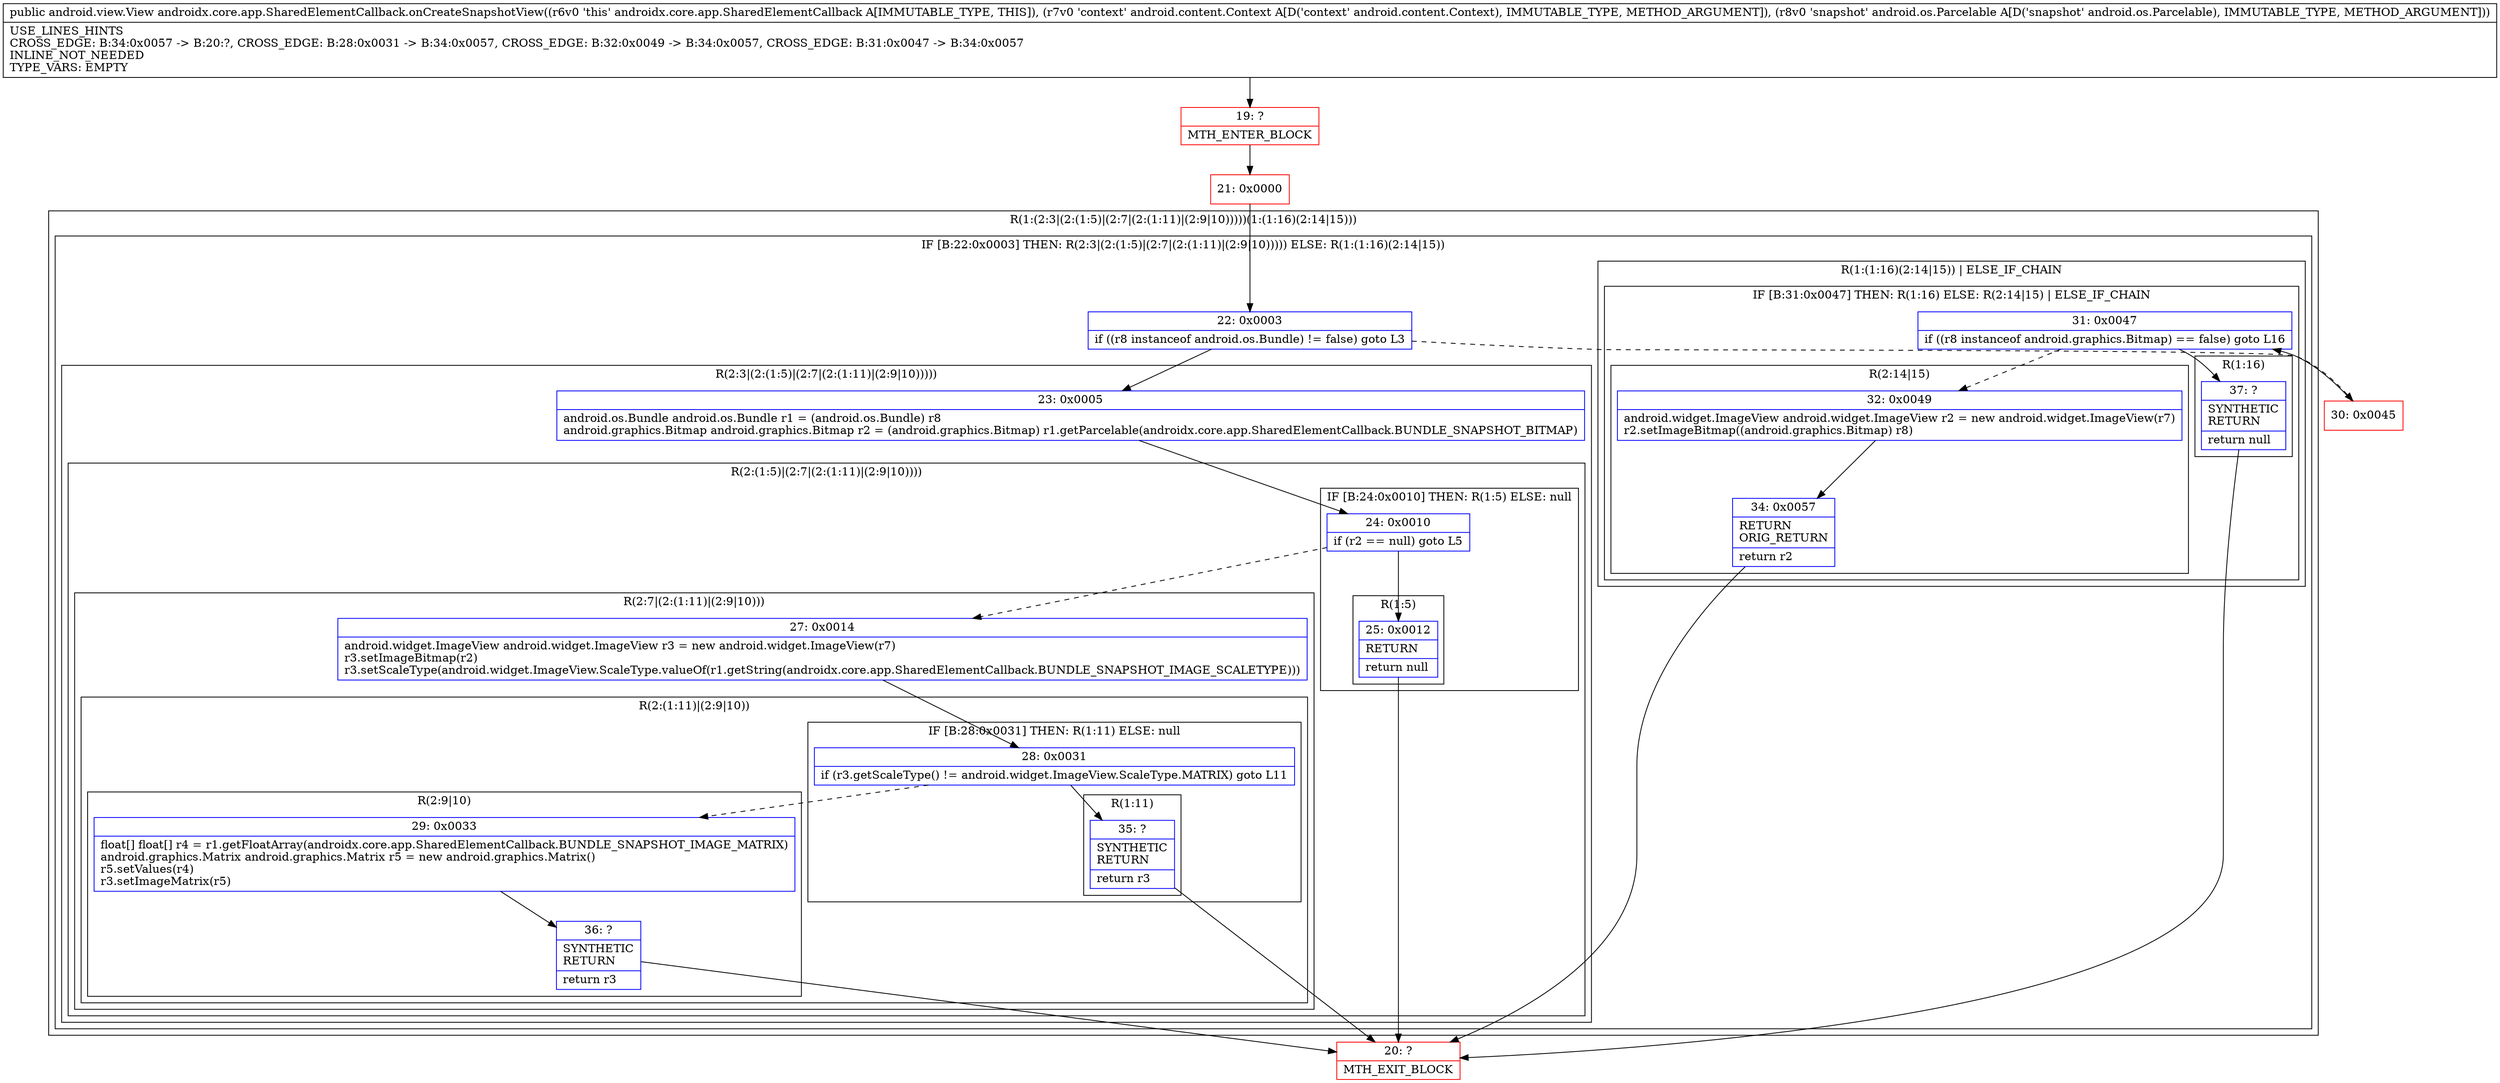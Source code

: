 digraph "CFG forandroidx.core.app.SharedElementCallback.onCreateSnapshotView(Landroid\/content\/Context;Landroid\/os\/Parcelable;)Landroid\/view\/View;" {
subgraph cluster_Region_692142974 {
label = "R(1:(2:3|(2:(1:5)|(2:7|(2:(1:11)|(2:9|10)))))(1:(1:16)(2:14|15)))";
node [shape=record,color=blue];
subgraph cluster_IfRegion_43090029 {
label = "IF [B:22:0x0003] THEN: R(2:3|(2:(1:5)|(2:7|(2:(1:11)|(2:9|10))))) ELSE: R(1:(1:16)(2:14|15))";
node [shape=record,color=blue];
Node_22 [shape=record,label="{22\:\ 0x0003|if ((r8 instanceof android.os.Bundle) != false) goto L3\l}"];
subgraph cluster_Region_542961550 {
label = "R(2:3|(2:(1:5)|(2:7|(2:(1:11)|(2:9|10)))))";
node [shape=record,color=blue];
Node_23 [shape=record,label="{23\:\ 0x0005|android.os.Bundle android.os.Bundle r1 = (android.os.Bundle) r8\landroid.graphics.Bitmap android.graphics.Bitmap r2 = (android.graphics.Bitmap) r1.getParcelable(androidx.core.app.SharedElementCallback.BUNDLE_SNAPSHOT_BITMAP)\l}"];
subgraph cluster_Region_816695708 {
label = "R(2:(1:5)|(2:7|(2:(1:11)|(2:9|10))))";
node [shape=record,color=blue];
subgraph cluster_IfRegion_2125358055 {
label = "IF [B:24:0x0010] THEN: R(1:5) ELSE: null";
node [shape=record,color=blue];
Node_24 [shape=record,label="{24\:\ 0x0010|if (r2 == null) goto L5\l}"];
subgraph cluster_Region_1551642593 {
label = "R(1:5)";
node [shape=record,color=blue];
Node_25 [shape=record,label="{25\:\ 0x0012|RETURN\l|return null\l}"];
}
}
subgraph cluster_Region_1165164808 {
label = "R(2:7|(2:(1:11)|(2:9|10)))";
node [shape=record,color=blue];
Node_27 [shape=record,label="{27\:\ 0x0014|android.widget.ImageView android.widget.ImageView r3 = new android.widget.ImageView(r7)\lr3.setImageBitmap(r2)\lr3.setScaleType(android.widget.ImageView.ScaleType.valueOf(r1.getString(androidx.core.app.SharedElementCallback.BUNDLE_SNAPSHOT_IMAGE_SCALETYPE)))\l}"];
subgraph cluster_Region_2139475363 {
label = "R(2:(1:11)|(2:9|10))";
node [shape=record,color=blue];
subgraph cluster_IfRegion_961135395 {
label = "IF [B:28:0x0031] THEN: R(1:11) ELSE: null";
node [shape=record,color=blue];
Node_28 [shape=record,label="{28\:\ 0x0031|if (r3.getScaleType() != android.widget.ImageView.ScaleType.MATRIX) goto L11\l}"];
subgraph cluster_Region_1685061187 {
label = "R(1:11)";
node [shape=record,color=blue];
Node_35 [shape=record,label="{35\:\ ?|SYNTHETIC\lRETURN\l|return r3\l}"];
}
}
subgraph cluster_Region_1412439020 {
label = "R(2:9|10)";
node [shape=record,color=blue];
Node_29 [shape=record,label="{29\:\ 0x0033|float[] float[] r4 = r1.getFloatArray(androidx.core.app.SharedElementCallback.BUNDLE_SNAPSHOT_IMAGE_MATRIX)\landroid.graphics.Matrix android.graphics.Matrix r5 = new android.graphics.Matrix()\lr5.setValues(r4)\lr3.setImageMatrix(r5)\l}"];
Node_36 [shape=record,label="{36\:\ ?|SYNTHETIC\lRETURN\l|return r3\l}"];
}
}
}
}
}
subgraph cluster_Region_1905895638 {
label = "R(1:(1:16)(2:14|15)) | ELSE_IF_CHAIN\l";
node [shape=record,color=blue];
subgraph cluster_IfRegion_791047760 {
label = "IF [B:31:0x0047] THEN: R(1:16) ELSE: R(2:14|15) | ELSE_IF_CHAIN\l";
node [shape=record,color=blue];
Node_31 [shape=record,label="{31\:\ 0x0047|if ((r8 instanceof android.graphics.Bitmap) == false) goto L16\l}"];
subgraph cluster_Region_311971698 {
label = "R(1:16)";
node [shape=record,color=blue];
Node_37 [shape=record,label="{37\:\ ?|SYNTHETIC\lRETURN\l|return null\l}"];
}
subgraph cluster_Region_449187419 {
label = "R(2:14|15)";
node [shape=record,color=blue];
Node_32 [shape=record,label="{32\:\ 0x0049|android.widget.ImageView android.widget.ImageView r2 = new android.widget.ImageView(r7)\lr2.setImageBitmap((android.graphics.Bitmap) r8)\l}"];
Node_34 [shape=record,label="{34\:\ 0x0057|RETURN\lORIG_RETURN\l|return r2\l}"];
}
}
}
}
}
Node_19 [shape=record,color=red,label="{19\:\ ?|MTH_ENTER_BLOCK\l}"];
Node_21 [shape=record,color=red,label="{21\:\ 0x0000}"];
Node_20 [shape=record,color=red,label="{20\:\ ?|MTH_EXIT_BLOCK\l}"];
Node_30 [shape=record,color=red,label="{30\:\ 0x0045}"];
MethodNode[shape=record,label="{public android.view.View androidx.core.app.SharedElementCallback.onCreateSnapshotView((r6v0 'this' androidx.core.app.SharedElementCallback A[IMMUTABLE_TYPE, THIS]), (r7v0 'context' android.content.Context A[D('context' android.content.Context), IMMUTABLE_TYPE, METHOD_ARGUMENT]), (r8v0 'snapshot' android.os.Parcelable A[D('snapshot' android.os.Parcelable), IMMUTABLE_TYPE, METHOD_ARGUMENT]))  | USE_LINES_HINTS\lCROSS_EDGE: B:34:0x0057 \-\> B:20:?, CROSS_EDGE: B:28:0x0031 \-\> B:34:0x0057, CROSS_EDGE: B:32:0x0049 \-\> B:34:0x0057, CROSS_EDGE: B:31:0x0047 \-\> B:34:0x0057\lINLINE_NOT_NEEDED\lTYPE_VARS: EMPTY\l}"];
MethodNode -> Node_19;Node_22 -> Node_23;
Node_22 -> Node_30[style=dashed];
Node_23 -> Node_24;
Node_24 -> Node_25;
Node_24 -> Node_27[style=dashed];
Node_25 -> Node_20;
Node_27 -> Node_28;
Node_28 -> Node_29[style=dashed];
Node_28 -> Node_35;
Node_35 -> Node_20;
Node_29 -> Node_36;
Node_36 -> Node_20;
Node_31 -> Node_32[style=dashed];
Node_31 -> Node_37;
Node_37 -> Node_20;
Node_32 -> Node_34;
Node_34 -> Node_20;
Node_19 -> Node_21;
Node_21 -> Node_22;
Node_30 -> Node_31;
}

